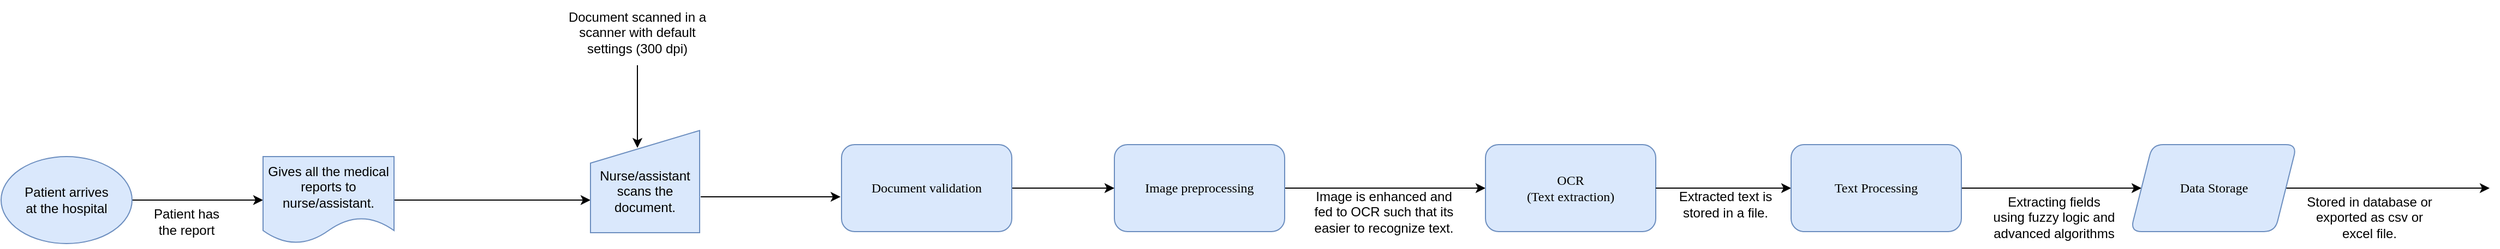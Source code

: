 <mxfile version="14.5.10" type="github" pages="2">
  <diagram id="EFh0KBRHZETYjnB3pXdq" name="Page-1">
    <mxGraphModel dx="868" dy="489" grid="1" gridSize="10" guides="1" tooltips="1" connect="1" arrows="1" fold="1" page="1" pageScale="1" pageWidth="1169" pageHeight="827" math="0" shadow="0">
      <root>
        <mxCell id="0" />
        <mxCell id="1" parent="0" />
        <mxCell id="dkCvGYGIyC4ErIjuaoyi-1" value="" style="edgeStyle=orthogonalEdgeStyle;rounded=0;orthogonalLoop=1;jettySize=auto;html=1;entryX=0;entryY=0.5;entryDx=0;entryDy=0;" parent="1" source="dkCvGYGIyC4ErIjuaoyi-2" target="dkCvGYGIyC4ErIjuaoyi-4" edge="1">
          <mxGeometry relative="1" as="geometry">
            <mxPoint x="280" y="414" as="targetPoint" />
          </mxGeometry>
        </mxCell>
        <mxCell id="dkCvGYGIyC4ErIjuaoyi-2" value="&lt;div&gt;Patient arrives&lt;/div&gt;&lt;div&gt;at the hospital&lt;br&gt;&lt;/div&gt;" style="ellipse;whiteSpace=wrap;html=1;fillColor=#dae8fc;strokeColor=#6c8ebf;" parent="1" vertex="1">
          <mxGeometry x="40" y="374" width="120" height="80" as="geometry" />
        </mxCell>
        <mxCell id="dkCvGYGIyC4ErIjuaoyi-10" value="" style="edgeStyle=orthogonalEdgeStyle;rounded=0;orthogonalLoop=1;jettySize=auto;html=1;entryX=0;entryY=0.681;entryDx=0;entryDy=0;entryPerimeter=0;" parent="1" source="dkCvGYGIyC4ErIjuaoyi-4" target="dkCvGYGIyC4ErIjuaoyi-8" edge="1">
          <mxGeometry relative="1" as="geometry">
            <mxPoint x="580" y="414" as="targetPoint" />
          </mxGeometry>
        </mxCell>
        <mxCell id="dkCvGYGIyC4ErIjuaoyi-4" value="Gives all the medical reports to nurse/assistant." style="shape=document;whiteSpace=wrap;html=1;boundedLbl=1;fillColor=#dae8fc;strokeColor=#6c8ebf;" parent="1" vertex="1">
          <mxGeometry x="280" y="374" width="120" height="80" as="geometry" />
        </mxCell>
        <mxCell id="dkCvGYGIyC4ErIjuaoyi-8" value="&lt;div&gt;Nurse/assistant&lt;/div&gt;&lt;div&gt;scans the document.&lt;/div&gt;" style="shape=manualInput;whiteSpace=wrap;html=1;spacingTop=17;fillColor=#dae8fc;strokeColor=#6c8ebf;" parent="1" vertex="1">
          <mxGeometry x="580" y="350" width="100" height="94" as="geometry" />
        </mxCell>
        <mxCell id="5trCwtWoMG07tatODE-i-6" value="" style="edgeStyle=orthogonalEdgeStyle;rounded=0;orthogonalLoop=1;jettySize=auto;html=1;entryX=0;entryY=0.5;entryDx=0;entryDy=0;" parent="1" source="5trCwtWoMG07tatODE-i-1" target="5trCwtWoMG07tatODE-i-8" edge="1">
          <mxGeometry relative="1" as="geometry">
            <mxPoint x="1300" y="403" as="targetPoint" />
          </mxGeometry>
        </mxCell>
        <mxCell id="5trCwtWoMG07tatODE-i-1" value="&lt;div&gt;Image preprocessing&lt;/div&gt;" style="rounded=1;whiteSpace=wrap;html=1;align=center;fillColor=#dae8fc;strokeColor=#6c8ebf;fontFamily=Times New Roman;" parent="1" vertex="1">
          <mxGeometry x="1060" y="363" width="156" height="80" as="geometry" />
        </mxCell>
        <mxCell id="5trCwtWoMG07tatODE-i-8" value="&lt;div&gt;&lt;div&gt;OCR&lt;/div&gt;&lt;div&gt;(Text extraction)&lt;br&gt;&lt;/div&gt;&lt;/div&gt;" style="rounded=1;whiteSpace=wrap;html=1;align=center;fillColor=#dae8fc;strokeColor=#6c8ebf;fontFamily=Times New Roman;" parent="1" vertex="1">
          <mxGeometry x="1400" y="363" width="156" height="80" as="geometry" />
        </mxCell>
        <mxCell id="5trCwtWoMG07tatODE-i-9" value="" style="edgeStyle=orthogonalEdgeStyle;rounded=0;orthogonalLoop=1;jettySize=auto;html=1;exitX=1;exitY=0.5;exitDx=0;exitDy=0;" parent="1" source="5trCwtWoMG07tatODE-i-8" target="5trCwtWoMG07tatODE-i-11" edge="1">
          <mxGeometry relative="1" as="geometry">
            <mxPoint x="1530" y="403" as="sourcePoint" />
          </mxGeometry>
        </mxCell>
        <mxCell id="5trCwtWoMG07tatODE-i-10" value="" style="edgeStyle=orthogonalEdgeStyle;rounded=0;orthogonalLoop=1;jettySize=auto;html=1;" parent="1" source="5trCwtWoMG07tatODE-i-11" target="5trCwtWoMG07tatODE-i-21" edge="1">
          <mxGeometry relative="1" as="geometry">
            <mxPoint x="1988" y="403" as="targetPoint" />
          </mxGeometry>
        </mxCell>
        <mxCell id="5trCwtWoMG07tatODE-i-11" value="Text Processing" style="rounded=1;whiteSpace=wrap;html=1;align=center;fillColor=#dae8fc;strokeColor=#6c8ebf;fontFamily=Times New Roman;" parent="1" vertex="1">
          <mxGeometry x="1680" y="363" width="156" height="80" as="geometry" />
        </mxCell>
        <mxCell id="5trCwtWoMG07tatODE-i-12" value="&lt;div&gt;Extracted text is &lt;br&gt;&lt;/div&gt;&lt;div&gt;stored in a file.&lt;/div&gt;" style="text;html=1;strokeColor=none;fillColor=none;align=center;verticalAlign=middle;whiteSpace=wrap;rounded=0;" parent="1" vertex="1">
          <mxGeometry x="1570" y="393" width="100" height="50" as="geometry" />
        </mxCell>
        <mxCell id="5trCwtWoMG07tatODE-i-14" value="&lt;div&gt;Extracting fields &lt;br&gt;&lt;/div&gt;&lt;div&gt;using fuzzy logic and &lt;br&gt;&lt;/div&gt;advanced algorithms" style="text;html=1;strokeColor=none;fillColor=none;align=center;verticalAlign=middle;whiteSpace=wrap;rounded=0;" parent="1" vertex="1">
          <mxGeometry x="1851" y="401" width="140" height="57" as="geometry" />
        </mxCell>
        <mxCell id="5trCwtWoMG07tatODE-i-28" style="edgeStyle=orthogonalEdgeStyle;rounded=0;orthogonalLoop=1;jettySize=auto;html=1;" parent="1" source="5trCwtWoMG07tatODE-i-21" edge="1">
          <mxGeometry relative="1" as="geometry">
            <mxPoint x="2320" y="403" as="targetPoint" />
          </mxGeometry>
        </mxCell>
        <mxCell id="5trCwtWoMG07tatODE-i-21" value="Data Storage" style="shape=parallelogram;perimeter=parallelogramPerimeter;whiteSpace=wrap;html=1;fixedSize=1;rounded=1;strokeColor=#6c8ebf;fillColor=#dae8fc;spacingTop=-1;spacingLeft=1;fontFamily=Times New Roman;" parent="1" vertex="1">
          <mxGeometry x="1991" y="363" width="152.33" height="80" as="geometry" />
        </mxCell>
        <mxCell id="5trCwtWoMG07tatODE-i-26" value="&lt;div&gt;Stored in database or&lt;/div&gt;&lt;div&gt; exported as csv or excel file.&lt;/div&gt;" style="text;html=1;strokeColor=none;fillColor=none;align=center;verticalAlign=middle;whiteSpace=wrap;rounded=0;" parent="1" vertex="1">
          <mxGeometry x="2150" y="410" width="120" height="40" as="geometry" />
        </mxCell>
        <mxCell id="5trCwtWoMG07tatODE-i-27" value="&lt;div style=&quot;font-size: 12px&quot;&gt;Image is enhanced and &lt;br&gt;&lt;/div&gt;&lt;div style=&quot;font-size: 12px&quot;&gt;fed to OCR such that its &lt;br&gt;&lt;/div&gt;&lt;div style=&quot;font-size: 12px&quot;&gt;easier to recognize text.&lt;br style=&quot;font-size: 12px&quot;&gt;&lt;/div&gt;" style="text;html=1;strokeColor=none;fillColor=none;align=center;verticalAlign=middle;whiteSpace=wrap;rounded=0;" parent="1" vertex="1">
          <mxGeometry x="1230" y="392" width="154" height="66" as="geometry" />
        </mxCell>
        <mxCell id="tKKnGm_5EJdoFxz4O91v-1" value="Patient has the report" style="text;html=1;strokeColor=none;fillColor=none;align=center;verticalAlign=middle;whiteSpace=wrap;rounded=0;" parent="1" vertex="1">
          <mxGeometry x="170" y="424" width="80" height="20" as="geometry" />
        </mxCell>
        <mxCell id="tKKnGm_5EJdoFxz4O91v-3" style="edgeStyle=orthogonalEdgeStyle;rounded=0;orthogonalLoop=1;jettySize=auto;html=1;entryX=0.43;entryY=0.17;entryDx=0;entryDy=0;entryPerimeter=0;" parent="1" source="tKKnGm_5EJdoFxz4O91v-2" target="dkCvGYGIyC4ErIjuaoyi-8" edge="1">
          <mxGeometry relative="1" as="geometry" />
        </mxCell>
        <mxCell id="tKKnGm_5EJdoFxz4O91v-2" value="&lt;div&gt;Document scanned in a scanner with default settings (300 dpi)&lt;br&gt;&lt;/div&gt;" style="text;html=1;strokeColor=none;fillColor=none;align=center;verticalAlign=middle;whiteSpace=wrap;rounded=0;" parent="1" vertex="1">
          <mxGeometry x="548" y="230" width="150" height="60" as="geometry" />
        </mxCell>
        <mxCell id="tKKnGm_5EJdoFxz4O91v-10" style="edgeStyle=orthogonalEdgeStyle;rounded=0;orthogonalLoop=1;jettySize=auto;html=1;" parent="1" source="tKKnGm_5EJdoFxz4O91v-5" target="5trCwtWoMG07tatODE-i-1" edge="1">
          <mxGeometry relative="1" as="geometry" />
        </mxCell>
        <mxCell id="tKKnGm_5EJdoFxz4O91v-5" value="&lt;div&gt;Document validation&lt;br&gt;&lt;/div&gt;" style="rounded=1;whiteSpace=wrap;html=1;align=center;fillColor=#dae8fc;strokeColor=#6c8ebf;fontFamily=Times New Roman;" parent="1" vertex="1">
          <mxGeometry x="810" y="363" width="156" height="80" as="geometry" />
        </mxCell>
        <mxCell id="tKKnGm_5EJdoFxz4O91v-8" value="" style="endArrow=classic;html=1;entryX=-0.006;entryY=0.65;entryDx=0;entryDy=0;entryPerimeter=0;exitX=1.01;exitY=0.691;exitDx=0;exitDy=0;exitPerimeter=0;" parent="1" edge="1">
          <mxGeometry width="50" height="50" relative="1" as="geometry">
            <mxPoint x="681" y="410.954" as="sourcePoint" />
            <mxPoint x="809.064" y="411" as="targetPoint" />
          </mxGeometry>
        </mxCell>
      </root>
    </mxGraphModel>
  </diagram>
  <diagram id="jyu4ZJ26ZVmqsbxUoPeo" name="Page-2">
    <mxGraphModel dx="2905" dy="1805" grid="1" gridSize="10" guides="1" tooltips="1" connect="1" arrows="1" fold="1" page="1" pageScale="1" pageWidth="1169" pageHeight="827" math="0" shadow="0">
      <root>
        <mxCell id="o2hfjoWAF_u_OFdgpG0D-0" />
        <mxCell id="o2hfjoWAF_u_OFdgpG0D-1" parent="o2hfjoWAF_u_OFdgpG0D-0" />
        <mxCell id="wBytqKMnTLeTodHQ10Q0-10" style="edgeStyle=elbowEdgeStyle;rounded=0;orthogonalLoop=1;jettySize=auto;elbow=vertical;html=1;entryX=0;entryY=0.5;entryDx=0;entryDy=0;fontFamily=Times New Roman;fontSize=12;exitX=0.5;exitY=0;exitDx=0;exitDy=0;dashed=1;" edge="1" parent="o2hfjoWAF_u_OFdgpG0D-1" source="UGVLcRjBi_6WJQgBoCeH-27" target="UGVLcRjBi_6WJQgBoCeH-35">
          <mxGeometry relative="1" as="geometry">
            <Array as="points">
              <mxPoint x="1970" y="-156" />
            </Array>
          </mxGeometry>
        </mxCell>
        <mxCell id="UGVLcRjBi_6WJQgBoCeH-0" value="" style="edgeStyle=orthogonalEdgeStyle;rounded=0;orthogonalLoop=1;jettySize=auto;html=1;entryX=0;entryY=0.5;entryDx=0;entryDy=0;fontFamily=Times New Roman;fontSize=12;" edge="1" parent="o2hfjoWAF_u_OFdgpG0D-1" source="UGVLcRjBi_6WJQgBoCeH-1" target="UGVLcRjBi_6WJQgBoCeH-2">
          <mxGeometry relative="1" as="geometry">
            <mxPoint x="850" y="280" as="targetPoint" />
          </mxGeometry>
        </mxCell>
        <mxCell id="UGVLcRjBi_6WJQgBoCeH-1" value="&lt;div style=&quot;font-size: 12px;&quot;&gt;Image Preprocessing&lt;/div&gt;" style="rounded=1;whiteSpace=wrap;html=1;align=center;fillColor=#dae8fc;strokeColor=#6c8ebf;fontFamily=Times New Roman;fontSize=12;" vertex="1" parent="o2hfjoWAF_u_OFdgpG0D-1">
          <mxGeometry x="810" y="240" width="150" height="80" as="geometry" />
        </mxCell>
        <mxCell id="UGVLcRjBi_6WJQgBoCeH-2" value="&lt;div style=&quot;font-size: 12px;&quot;&gt;&lt;div style=&quot;font-size: 12px;&quot;&gt;OCR&lt;/div&gt;&lt;div style=&quot;font-size: 12px;&quot;&gt;(Text extraction)&lt;br style=&quot;font-size: 12px;&quot;&gt;&lt;/div&gt;&lt;/div&gt;" style="rounded=1;whiteSpace=wrap;html=1;align=center;fillColor=#dae8fc;strokeColor=#6c8ebf;fontFamily=Times New Roman;fontSize=12;" vertex="1" parent="o2hfjoWAF_u_OFdgpG0D-1">
          <mxGeometry x="1110" y="240" width="150" height="80" as="geometry" />
        </mxCell>
        <mxCell id="UGVLcRjBi_6WJQgBoCeH-3" value="" style="edgeStyle=orthogonalEdgeStyle;rounded=0;orthogonalLoop=1;jettySize=auto;html=1;exitX=1;exitY=0.5;exitDx=0;exitDy=0;fontFamily=Times New Roman;fontSize=12;" edge="1" parent="o2hfjoWAF_u_OFdgpG0D-1" source="UGVLcRjBi_6WJQgBoCeH-2" target="UGVLcRjBi_6WJQgBoCeH-5">
          <mxGeometry relative="1" as="geometry">
            <mxPoint x="1160" y="280" as="sourcePoint" />
          </mxGeometry>
        </mxCell>
        <mxCell id="UGVLcRjBi_6WJQgBoCeH-19" value="" style="edgeStyle=orthogonalEdgeStyle;rounded=0;orthogonalLoop=1;jettySize=auto;html=1;fontFamily=Times New Roman;fontSize=12;" edge="1" parent="o2hfjoWAF_u_OFdgpG0D-1" source="UGVLcRjBi_6WJQgBoCeH-5" target="UGVLcRjBi_6WJQgBoCeH-18">
          <mxGeometry relative="1" as="geometry" />
        </mxCell>
        <mxCell id="46JmEvCyANrwlpRuueAC-2" style="edgeStyle=elbowEdgeStyle;rounded=0;orthogonalLoop=1;jettySize=auto;html=1;fontFamily=Times New Roman;fontSize=12;elbow=vertical;dashed=1;" edge="1" parent="o2hfjoWAF_u_OFdgpG0D-1">
          <mxGeometry relative="1" as="geometry">
            <mxPoint x="189" y="280" as="targetPoint" />
            <mxPoint x="2600" y="280" as="sourcePoint" />
            <Array as="points">
              <mxPoint x="1840" y="430" />
              <mxPoint x="1410" y="360" />
            </Array>
          </mxGeometry>
        </mxCell>
        <mxCell id="UGVLcRjBi_6WJQgBoCeH-5" value="Text Processing" style="rounded=1;whiteSpace=wrap;html=1;align=center;fillColor=#dae8fc;strokeColor=#6c8ebf;fontFamily=Times New Roman;fontSize=12;" vertex="1" parent="o2hfjoWAF_u_OFdgpG0D-1">
          <mxGeometry x="1360" y="240" width="150" height="80" as="geometry" />
        </mxCell>
        <mxCell id="UGVLcRjBi_6WJQgBoCeH-6" value="&lt;div style=&quot;font-size: 12px;&quot;&gt;Extracted text is &lt;br style=&quot;font-size: 12px;&quot;&gt;&lt;/div&gt;&lt;div style=&quot;font-size: 12px;&quot;&gt;stored in a file.&lt;/div&gt;" style="text;html=1;strokeColor=none;fillColor=none;align=center;verticalAlign=middle;whiteSpace=wrap;rounded=0;fontFamily=Times New Roman;fontSize=12;" vertex="1" parent="o2hfjoWAF_u_OFdgpG0D-1">
          <mxGeometry x="1270" y="279" width="80" height="43" as="geometry" />
        </mxCell>
        <mxCell id="46JmEvCyANrwlpRuueAC-1" value="" style="edgeStyle=elbowEdgeStyle;rounded=0;orthogonalLoop=1;jettySize=auto;html=1;fontFamily=Times New Roman;fontSize=12;" edge="1" parent="o2hfjoWAF_u_OFdgpG0D-1" source="UGVLcRjBi_6WJQgBoCeH-9" target="46JmEvCyANrwlpRuueAC-0">
          <mxGeometry relative="1" as="geometry" />
        </mxCell>
        <mxCell id="UGVLcRjBi_6WJQgBoCeH-9" value="Update Database" style="shape=parallelogram;perimeter=parallelogramPerimeter;whiteSpace=wrap;html=1;fixedSize=1;rounded=1;strokeColor=#6c8ebf;fillColor=#dae8fc;spacingTop=-1;spacingLeft=1;fontFamily=Times New Roman;fontSize=12;" vertex="1" parent="o2hfjoWAF_u_OFdgpG0D-1">
          <mxGeometry x="2411" y="240" width="150" height="80" as="geometry" />
        </mxCell>
        <mxCell id="UGVLcRjBi_6WJQgBoCeH-10" value="&lt;div style=&quot;font-size: 12px;&quot;&gt;Stored in database or&lt;/div&gt;&lt;div style=&quot;font-size: 12px;&quot;&gt; exported as csv or excel file.&lt;/div&gt;" style="text;html=1;strokeColor=none;fillColor=none;align=center;verticalAlign=middle;whiteSpace=wrap;rounded=0;fontFamily=Times New Roman;fontSize=12;" vertex="1" parent="o2hfjoWAF_u_OFdgpG0D-1">
          <mxGeometry x="2210" y="290" width="120" height="40" as="geometry" />
        </mxCell>
        <mxCell id="UGVLcRjBi_6WJQgBoCeH-11" value="&lt;div style=&quot;font-size: 12px;&quot;&gt;Image is enhanced and &lt;br style=&quot;font-size: 12px;&quot;&gt;&lt;/div&gt;&lt;div style=&quot;font-size: 12px;&quot;&gt;fed to OCR such that its &lt;br style=&quot;font-size: 12px;&quot;&gt;&lt;/div&gt;&lt;div style=&quot;font-size: 12px;&quot;&gt;easier to recognize text.&lt;br style=&quot;font-size: 12px;&quot;&gt;&lt;/div&gt;" style="text;html=1;strokeColor=none;fillColor=none;align=center;verticalAlign=middle;whiteSpace=wrap;rounded=0;fontFamily=Times New Roman;fontSize=12;" vertex="1" parent="o2hfjoWAF_u_OFdgpG0D-1">
          <mxGeometry x="973" y="279" width="130" height="51" as="geometry" />
        </mxCell>
        <mxCell id="UGVLcRjBi_6WJQgBoCeH-21" value="" style="edgeStyle=orthogonalEdgeStyle;rounded=0;orthogonalLoop=1;jettySize=auto;html=1;fontFamily=Times New Roman;fontSize=12;" edge="1" parent="o2hfjoWAF_u_OFdgpG0D-1" source="UGVLcRjBi_6WJQgBoCeH-18" target="UGVLcRjBi_6WJQgBoCeH-20">
          <mxGeometry relative="1" as="geometry" />
        </mxCell>
        <mxCell id="UGVLcRjBi_6WJQgBoCeH-18" value="Display Fields" style="shape=parallelogram;perimeter=parallelogramPerimeter;whiteSpace=wrap;html=1;fixedSize=1;rounded=1;strokeColor=#6c8ebf;fillColor=#dae8fc;spacingTop=-1;spacingLeft=1;fontFamily=Times New Roman;fontSize=12;" vertex="1" parent="o2hfjoWAF_u_OFdgpG0D-1">
          <mxGeometry x="1606" y="240" width="150" height="80" as="geometry" />
        </mxCell>
        <mxCell id="UGVLcRjBi_6WJQgBoCeH-23" value="" style="edgeStyle=orthogonalEdgeStyle;rounded=0;orthogonalLoop=1;jettySize=auto;html=1;fontFamily=Times New Roman;fontSize=12;" edge="1" parent="o2hfjoWAF_u_OFdgpG0D-1" source="UGVLcRjBi_6WJQgBoCeH-20" target="UGVLcRjBi_6WJQgBoCeH-9">
          <mxGeometry relative="1" as="geometry" />
        </mxCell>
        <mxCell id="UGVLcRjBi_6WJQgBoCeH-28" value="" style="edgeStyle=orthogonalEdgeStyle;rounded=0;orthogonalLoop=1;jettySize=auto;html=1;fontFamily=Times New Roman;fontSize=12;" edge="1" parent="o2hfjoWAF_u_OFdgpG0D-1" source="UGVLcRjBi_6WJQgBoCeH-20" target="UGVLcRjBi_6WJQgBoCeH-27">
          <mxGeometry relative="1" as="geometry" />
        </mxCell>
        <mxCell id="UGVLcRjBi_6WJQgBoCeH-20" value="Are all the fields correct?" style="rhombus;whiteSpace=wrap;html=1;rounded=0;fontFamily=Times New Roman;strokeColor=#6c8ebf;fillColor=#dae8fc;spacingTop=-1;spacingLeft=1;fontSize=12;" vertex="1" parent="o2hfjoWAF_u_OFdgpG0D-1">
          <mxGeometry x="1835" y="205" width="150" height="150" as="geometry" />
        </mxCell>
        <mxCell id="UGVLcRjBi_6WJQgBoCeH-24" value="Manual oversight" style="text;html=1;strokeColor=none;fillColor=none;align=center;verticalAlign=middle;whiteSpace=wrap;rounded=0;fontFamily=Times New Roman;fontSize=12;" vertex="1" parent="o2hfjoWAF_u_OFdgpG0D-1">
          <mxGeometry x="1880" y="360" width="60" height="20" as="geometry" />
        </mxCell>
        <mxCell id="UGVLcRjBi_6WJQgBoCeH-29" style="edgeStyle=orthogonalEdgeStyle;rounded=0;orthogonalLoop=1;jettySize=auto;html=1;exitX=0;exitY=0.5;exitDx=0;exitDy=0;fontFamily=Times New Roman;fontSize=12;" edge="1" parent="o2hfjoWAF_u_OFdgpG0D-1" source="UGVLcRjBi_6WJQgBoCeH-27" target="UGVLcRjBi_6WJQgBoCeH-1">
          <mxGeometry relative="1" as="geometry" />
        </mxCell>
        <mxCell id="UGVLcRjBi_6WJQgBoCeH-27" value="&lt;div style=&quot;font-size: 12px&quot;&gt;Are the mistakes minimal?&lt;/div&gt;" style="rhombus;whiteSpace=wrap;html=1;rounded=0;fontFamily=Times New Roman;strokeColor=#6c8ebf;fillColor=#dae8fc;spacingTop=-1;spacingLeft=1;fontSize=12;" vertex="1" parent="o2hfjoWAF_u_OFdgpG0D-1">
          <mxGeometry x="1835" y="-20" width="150" height="150" as="geometry" />
        </mxCell>
        <mxCell id="UGVLcRjBi_6WJQgBoCeH-38" value="" style="edgeStyle=orthogonalEdgeStyle;rounded=0;orthogonalLoop=1;jettySize=auto;html=1;entryX=0;entryY=0.5;entryDx=0;entryDy=0;exitX=0.5;exitY=0;exitDx=0;exitDy=0;fontFamily=Times New Roman;fontSize=12;" edge="1" parent="o2hfjoWAF_u_OFdgpG0D-1" source="UGVLcRjBi_6WJQgBoCeH-35" target="UGVLcRjBi_6WJQgBoCeH-37">
          <mxGeometry relative="1" as="geometry" />
        </mxCell>
        <mxCell id="UGVLcRjBi_6WJQgBoCeH-44" value="" style="edgeStyle=orthogonalEdgeStyle;rounded=0;orthogonalLoop=1;jettySize=auto;html=1;fontFamily=Times New Roman;fontSize=12;" edge="1" parent="o2hfjoWAF_u_OFdgpG0D-1" source="UGVLcRjBi_6WJQgBoCeH-35" target="UGVLcRjBi_6WJQgBoCeH-43">
          <mxGeometry relative="1" as="geometry" />
        </mxCell>
        <mxCell id="UGVLcRjBi_6WJQgBoCeH-35" value="&lt;div style=&quot;font-size: 12px;&quot;&gt;Is the document different from existing ones?&lt;br style=&quot;font-size: 12px;&quot;&gt;&lt;/div&gt;" style="rhombus;whiteSpace=wrap;html=1;rounded=0;fontFamily=Times New Roman;strokeColor=#6c8ebf;fillColor=#dae8fc;spacingTop=-1;spacingLeft=1;fontSize=12;" vertex="1" parent="o2hfjoWAF_u_OFdgpG0D-1">
          <mxGeometry x="2050" y="-231" width="150" height="150" as="geometry" />
        </mxCell>
        <mxCell id="UGVLcRjBi_6WJQgBoCeH-46" style="edgeStyle=orthogonalEdgeStyle;rounded=0;orthogonalLoop=1;jettySize=auto;html=1;entryX=0.5;entryY=0;entryDx=0;entryDy=0;fontFamily=Times New Roman;fontSize=12;dashed=1;exitX=1;exitY=0.5;exitDx=0;exitDy=0;" edge="1" parent="o2hfjoWAF_u_OFdgpG0D-1" source="UGVLcRjBi_6WJQgBoCeH-37" target="UGVLcRjBi_6WJQgBoCeH-9">
          <mxGeometry relative="1" as="geometry" />
        </mxCell>
        <mxCell id="UGVLcRjBi_6WJQgBoCeH-37" value="Improve the existing algorithm to make it more robust. " style="rounded=1;whiteSpace=wrap;html=1;align=center;fillColor=#dae8fc;strokeColor=#6c8ebf;fontFamily=Times New Roman;fontSize=12;" vertex="1" parent="o2hfjoWAF_u_OFdgpG0D-1">
          <mxGeometry x="2280" y="-346" width="150" height="80" as="geometry" />
        </mxCell>
        <mxCell id="UGVLcRjBi_6WJQgBoCeH-45" style="edgeStyle=orthogonalEdgeStyle;rounded=0;orthogonalLoop=1;jettySize=auto;html=1;fontFamily=Times New Roman;fontSize=12;dashed=1;exitX=1;exitY=0.5;exitDx=0;exitDy=0;" edge="1" parent="o2hfjoWAF_u_OFdgpG0D-1" source="UGVLcRjBi_6WJQgBoCeH-43" target="UGVLcRjBi_6WJQgBoCeH-9">
          <mxGeometry relative="1" as="geometry">
            <mxPoint x="2550" y="220" as="targetPoint" />
          </mxGeometry>
        </mxCell>
        <mxCell id="UGVLcRjBi_6WJQgBoCeH-43" value="Create new algorithm for the document" style="rounded=1;whiteSpace=wrap;html=1;align=center;fillColor=#dae8fc;strokeColor=#6c8ebf;fontFamily=Times New Roman;fontSize=12;" vertex="1" parent="o2hfjoWAF_u_OFdgpG0D-1">
          <mxGeometry x="2280" y="-196" width="150" height="80" as="geometry" />
        </mxCell>
        <mxCell id="NJx33ehCZ13B0FkCPsZW-0" value="Yes" style="text;html=1;strokeColor=none;fillColor=none;align=center;verticalAlign=middle;whiteSpace=wrap;rounded=0;fontFamily=Times New Roman;fontSize=12;" vertex="1" parent="o2hfjoWAF_u_OFdgpG0D-1">
          <mxGeometry x="1800" y="40" width="12.01" height="12" as="geometry" />
        </mxCell>
        <mxCell id="NJx33ehCZ13B0FkCPsZW-1" value="Yes" style="text;html=1;strokeColor=none;fillColor=none;align=center;verticalAlign=middle;whiteSpace=wrap;rounded=0;fontFamily=Times New Roman;fontSize=12;" vertex="1" parent="o2hfjoWAF_u_OFdgpG0D-1">
          <mxGeometry x="2007" y="265" width="12.01" height="12" as="geometry" />
        </mxCell>
        <mxCell id="NJx33ehCZ13B0FkCPsZW-2" value="Yes" style="text;html=1;strokeColor=none;fillColor=none;align=center;verticalAlign=middle;whiteSpace=wrap;rounded=0;fontFamily=Times New Roman;fontSize=12;" vertex="1" parent="o2hfjoWAF_u_OFdgpG0D-1">
          <mxGeometry x="2219" y="-171" width="12.01" height="12" as="geometry" />
        </mxCell>
        <mxCell id="NJx33ehCZ13B0FkCPsZW-3" value="No" style="text;html=1;strokeColor=none;fillColor=none;align=center;verticalAlign=middle;whiteSpace=wrap;rounded=0;fontFamily=Times New Roman;fontSize=12;" vertex="1" parent="o2hfjoWAF_u_OFdgpG0D-1">
          <mxGeometry x="2130" y="-256" width="12.01" height="12" as="geometry" />
        </mxCell>
        <mxCell id="NJx33ehCZ13B0FkCPsZW-5" value="No" style="text;html=1;strokeColor=none;fillColor=none;align=center;verticalAlign=middle;whiteSpace=wrap;rounded=0;fontFamily=Times New Roman;fontSize=12;" vertex="1" parent="o2hfjoWAF_u_OFdgpG0D-1">
          <mxGeometry x="1914" y="-40" width="12.01" height="12" as="geometry" />
        </mxCell>
        <mxCell id="NJx33ehCZ13B0FkCPsZW-6" value="No" style="text;html=1;strokeColor=none;fillColor=none;align=center;verticalAlign=middle;whiteSpace=wrap;rounded=0;fontFamily=Times New Roman;fontSize=12;" vertex="1" parent="o2hfjoWAF_u_OFdgpG0D-1">
          <mxGeometry x="1914" y="180" width="12.01" height="12" as="geometry" />
        </mxCell>
        <mxCell id="NJx33ehCZ13B0FkCPsZW-8" value="Retry with different parameters." style="text;html=1;strokeColor=none;align=center;verticalAlign=middle;whiteSpace=wrap;rounded=0;fontFamily=Times New Roman;fontSize=12;fillColor=#ffffff;" vertex="1" parent="o2hfjoWAF_u_OFdgpG0D-1">
          <mxGeometry x="1371" y="44" width="100" height="20" as="geometry" />
        </mxCell>
        <mxCell id="NJx33ehCZ13B0FkCPsZW-13" value="&lt;div&gt;Store entire image or&lt;/div&gt;&lt;div&gt; parts of an image for immediate use/display.&lt;/div&gt;" style="shape=parallelogram;perimeter=parallelogramPerimeter;whiteSpace=wrap;html=1;fixedSize=1;rounded=1;strokeColor=#6c8ebf;fillColor=#dae8fc;spacingTop=-1;spacingLeft=1;fontFamily=Times New Roman;fontSize=12;" vertex="1" parent="o2hfjoWAF_u_OFdgpG0D-1">
          <mxGeometry x="1620" y="-120" width="150" height="80" as="geometry" />
        </mxCell>
        <mxCell id="fZcjYuV9DUTJkf2nGvl--9" style="edgeStyle=elbowEdgeStyle;rounded=0;orthogonalLoop=1;jettySize=auto;elbow=vertical;html=1;dashed=1;fontFamily=Times New Roman;fontSize=12;" edge="1" parent="o2hfjoWAF_u_OFdgpG0D-1" source="NJx33ehCZ13B0FkCPsZW-13">
          <mxGeometry relative="1" as="geometry">
            <mxPoint x="189" y="280" as="targetPoint" />
            <Array as="points">
              <mxPoint x="770" y="-80" />
            </Array>
          </mxGeometry>
        </mxCell>
        <mxCell id="NJx33ehCZ13B0FkCPsZW-16" value="Proceed to next document." style="rounded=1;whiteSpace=wrap;html=1;align=center;fontFamily=Times New Roman;fontSize=12;strokeColor=none;" vertex="1" parent="o2hfjoWAF_u_OFdgpG0D-1">
          <mxGeometry x="1379" y="-101" width="81" height="41" as="geometry" />
        </mxCell>
        <mxCell id="46JmEvCyANrwlpRuueAC-0" value="End" style="ellipse;whiteSpace=wrap;html=1;rounded=1;fontFamily=Times New Roman;strokeColor=#6c8ebf;fillColor=#dae8fc;spacingTop=-1;spacingLeft=1;" vertex="1" parent="o2hfjoWAF_u_OFdgpG0D-1">
          <mxGeometry x="2651" y="240" width="150" height="80" as="geometry" />
        </mxCell>
        <mxCell id="46JmEvCyANrwlpRuueAC-3" value="Proceed to next document." style="text;html=1;strokeColor=none;align=center;verticalAlign=middle;whiteSpace=wrap;rounded=0;fontFamily=Times New Roman;fontSize=12;fillColor=#ffffff;" vertex="1" parent="o2hfjoWAF_u_OFdgpG0D-1">
          <mxGeometry x="1379" y="410" width="90" height="40" as="geometry" />
        </mxCell>
        <mxCell id="fZcjYuV9DUTJkf2nGvl--6" value="" style="edgeStyle=elbowEdgeStyle;rounded=0;orthogonalLoop=1;jettySize=auto;elbow=vertical;html=1;fontFamily=Times New Roman;fontSize=12;" edge="1" parent="o2hfjoWAF_u_OFdgpG0D-1" source="5XgV5AteQLzRAwp2iLGj-0" target="UGVLcRjBi_6WJQgBoCeH-1">
          <mxGeometry relative="1" as="geometry" />
        </mxCell>
        <mxCell id="5XgV5AteQLzRAwp2iLGj-0" value="&lt;div&gt;Document identification&lt;br&gt;&lt;/div&gt;" style="rounded=1;whiteSpace=wrap;html=1;align=center;fillColor=#dae8fc;strokeColor=#6c8ebf;fontFamily=Times New Roman;" vertex="1" parent="o2hfjoWAF_u_OFdgpG0D-1">
          <mxGeometry x="560" y="240.25" width="150" height="80" as="geometry" />
        </mxCell>
        <mxCell id="5XgV5AteQLzRAwp2iLGj-3" value="Manual input - Verification of document id/type." style="text;html=1;strokeColor=none;fillColor=none;align=center;verticalAlign=middle;whiteSpace=wrap;rounded=0;fontFamily=Times New Roman;fontSize=12;" vertex="1" parent="o2hfjoWAF_u_OFdgpG0D-1">
          <mxGeometry x="590" y="325.25" width="90" height="35.5" as="geometry" />
        </mxCell>
        <mxCell id="fZcjYuV9DUTJkf2nGvl--5" value="" style="edgeStyle=elbowEdgeStyle;rounded=0;orthogonalLoop=1;jettySize=auto;elbow=vertical;html=1;fontFamily=Times New Roman;fontSize=12;" edge="1" parent="o2hfjoWAF_u_OFdgpG0D-1" source="wBytqKMnTLeTodHQ10Q0-0" target="5XgV5AteQLzRAwp2iLGj-0">
          <mxGeometry relative="1" as="geometry" />
        </mxCell>
        <mxCell id="wBytqKMnTLeTodHQ10Q0-0" value="Document Scanning" style="shape=manualInput;whiteSpace=wrap;html=1;spacingTop=0;fillColor=#dae8fc;strokeColor=#6c8ebf;fontFamily=Times New Roman;size=26;" vertex="1" parent="o2hfjoWAF_u_OFdgpG0D-1">
          <mxGeometry x="240" y="240" width="150" height="80" as="geometry" />
        </mxCell>
        <mxCell id="wBytqKMnTLeTodHQ10Q0-7" style="edgeStyle=elbowEdgeStyle;rounded=0;orthogonalLoop=1;jettySize=auto;elbow=vertical;html=1;fontFamily=Times New Roman;fontSize=12;entryX=0.504;entryY=0.15;entryDx=0;entryDy=0;entryPerimeter=0;exitX=0.5;exitY=1;exitDx=0;exitDy=0;" edge="1" parent="o2hfjoWAF_u_OFdgpG0D-1" source="wBytqKMnTLeTodHQ10Q0-2" target="wBytqKMnTLeTodHQ10Q0-0">
          <mxGeometry relative="1" as="geometry">
            <mxPoint x="316" y="180" as="sourcePoint" />
            <mxPoint x="316" y="240" as="targetPoint" />
          </mxGeometry>
        </mxCell>
        <mxCell id="wBytqKMnTLeTodHQ10Q0-2" value="&lt;div&gt;Document scanned in a scanner with atleast 300dpi.&lt;br&gt;&lt;/div&gt;" style="text;html=1;strokeColor=none;fillColor=none;align=center;verticalAlign=middle;whiteSpace=wrap;rounded=0;fontFamily=Times New Roman;" vertex="1" parent="o2hfjoWAF_u_OFdgpG0D-1">
          <mxGeometry x="242" y="120" width="148" height="40" as="geometry" />
        </mxCell>
        <mxCell id="wBytqKMnTLeTodHQ10Q0-8" value="&#xa;File Uploaded for detecting anomalies and further review.&#xa;&#xa;" style="text;html=1;strokeColor=none;fillColor=none;align=center;verticalAlign=middle;whiteSpace=wrap;rounded=0;fontFamily=Times New Roman;fontSize=12;spacingTop=8;" vertex="1" parent="o2hfjoWAF_u_OFdgpG0D-1">
          <mxGeometry x="1908.01" y="-152" width="110" height="50" as="geometry" />
        </mxCell>
        <mxCell id="NJx33ehCZ13B0FkCPsZW-14" style="rounded=0;orthogonalLoop=1;jettySize=auto;html=1;entryX=1;entryY=0.5;entryDx=0;entryDy=0;fontFamily=Times New Roman;fontSize=12;exitX=0.5;exitY=0;exitDx=0;exitDy=0;edgeStyle=elbowEdgeStyle;" edge="1" parent="o2hfjoWAF_u_OFdgpG0D-1" source="UGVLcRjBi_6WJQgBoCeH-27" target="NJx33ehCZ13B0FkCPsZW-13">
          <mxGeometry relative="1" as="geometry">
            <Array as="points">
              <mxPoint x="1910" y="-60" />
            </Array>
          </mxGeometry>
        </mxCell>
        <mxCell id="fZcjYuV9DUTJkf2nGvl--0" value="" style="edgeStyle=orthogonalEdgeStyle;rounded=0;orthogonalLoop=1;jettySize=auto;html=1;entryX=0;entryY=0.5;entryDx=0;entryDy=0;fontFamily=Times New Roman;" edge="1" parent="o2hfjoWAF_u_OFdgpG0D-1" source="fZcjYuV9DUTJkf2nGvl--1" target="fZcjYuV9DUTJkf2nGvl--2">
          <mxGeometry relative="1" as="geometry">
            <mxPoint x="-60" y="280" as="targetPoint" />
          </mxGeometry>
        </mxCell>
        <mxCell id="fZcjYuV9DUTJkf2nGvl--1" value="&lt;div&gt;Patient arrives&lt;/div&gt;&lt;div&gt;at the hospital&lt;br&gt;&lt;/div&gt;" style="ellipse;whiteSpace=wrap;html=1;fillColor=#dae8fc;strokeColor=#6c8ebf;fontFamily=Times New Roman;" vertex="1" parent="o2hfjoWAF_u_OFdgpG0D-1">
          <mxGeometry x="-270" y="240" width="150" height="80" as="geometry" />
        </mxCell>
        <mxCell id="fZcjYuV9DUTJkf2nGvl--7" value="" style="edgeStyle=elbowEdgeStyle;rounded=0;orthogonalLoop=1;jettySize=auto;elbow=vertical;html=1;fontFamily=Times New Roman;fontSize=12;" edge="1" parent="o2hfjoWAF_u_OFdgpG0D-1" source="fZcjYuV9DUTJkf2nGvl--2" target="wBytqKMnTLeTodHQ10Q0-0">
          <mxGeometry relative="1" as="geometry" />
        </mxCell>
        <mxCell id="fZcjYuV9DUTJkf2nGvl--2" value="Patient hands the medical reports to attendant." style="shape=document;whiteSpace=wrap;html=1;boundedLbl=1;fillColor=#dae8fc;strokeColor=#6c8ebf;fontFamily=Times New Roman;size=0.25;" vertex="1" parent="o2hfjoWAF_u_OFdgpG0D-1">
          <mxGeometry x="-10" y="240" width="150" height="80" as="geometry" />
        </mxCell>
        <mxCell id="fZcjYuV9DUTJkf2nGvl--3" value="Patient has the report" style="text;html=1;strokeColor=none;fillColor=none;align=center;verticalAlign=middle;whiteSpace=wrap;rounded=0;fontFamily=Times New Roman;" vertex="1" parent="o2hfjoWAF_u_OFdgpG0D-1">
          <mxGeometry x="-110" y="284.5" width="80" height="20" as="geometry" />
        </mxCell>
        <mxCell id="fZcjYuV9DUTJkf2nGvl--8" value="Attendant scans all the pages corresponding to a single document or report." style="text;html=1;strokeColor=none;fillColor=none;align=center;verticalAlign=middle;whiteSpace=wrap;rounded=0;fontFamily=Times New Roman;fontSize=12;" vertex="1" parent="o2hfjoWAF_u_OFdgpG0D-1">
          <mxGeometry x="410" y="284.5" width="130" height="40" as="geometry" />
        </mxCell>
      </root>
    </mxGraphModel>
  </diagram>
</mxfile>
